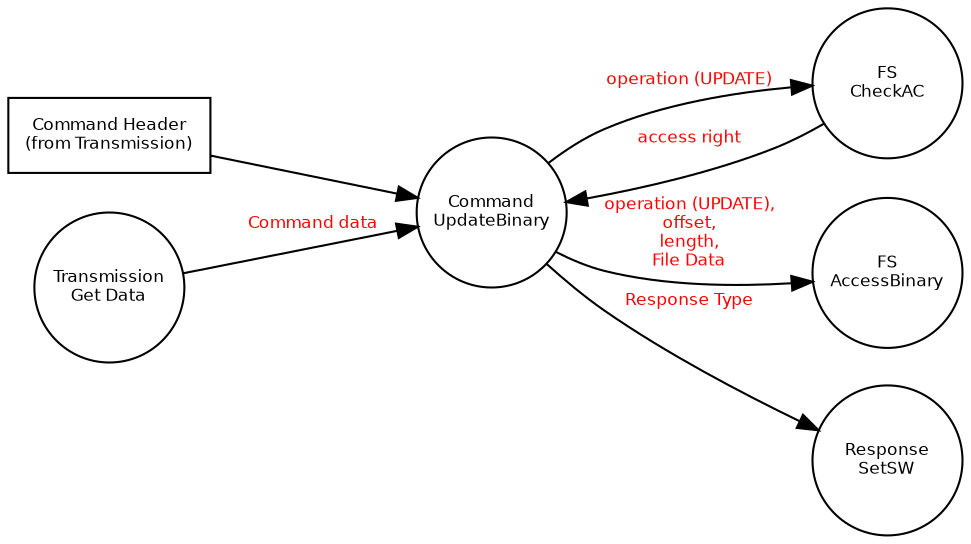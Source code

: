 digraph Command_ReadBinary {

rankdir = LR

 node [
         fontname = "Bitstream Vera Sans"
         fontsize = 8
         shape = "record"
     ]

 edge [
         fontname = "Bitstream Vera Sans"
         fontsize = 8
         fontcolor = "Red"
     ]

// all blocks
header [label="Command Header\n(from Transmission)"];
get_io [label="Transmission\nGet Data", shape="circle", fixedsize=true, width=1];
update [label="Command\nUpdateBinary", shape="circle", fixedsize=true, width=1]; 
fs_check [label="FS\nCheckAC", shape="circle", fixedsize=true, width=1];
fs_access [label="FS\nAccessBinary", shape="circle", fixedsize=true, width=1];
set_sw [label="Response\nSetSW", shape="circle", fixedsize=true, width=1];

// relations
header -> update
get_io -> update [label="Command data"]
update -> fs_check [label="operation (UPDATE)"]
fs_check -> update [label="access right"]
update -> fs_access [label="operation (UPDATE),\noffset,\nlength,\nFile Data"]
update -> set_sw [label="Response Type"]

}